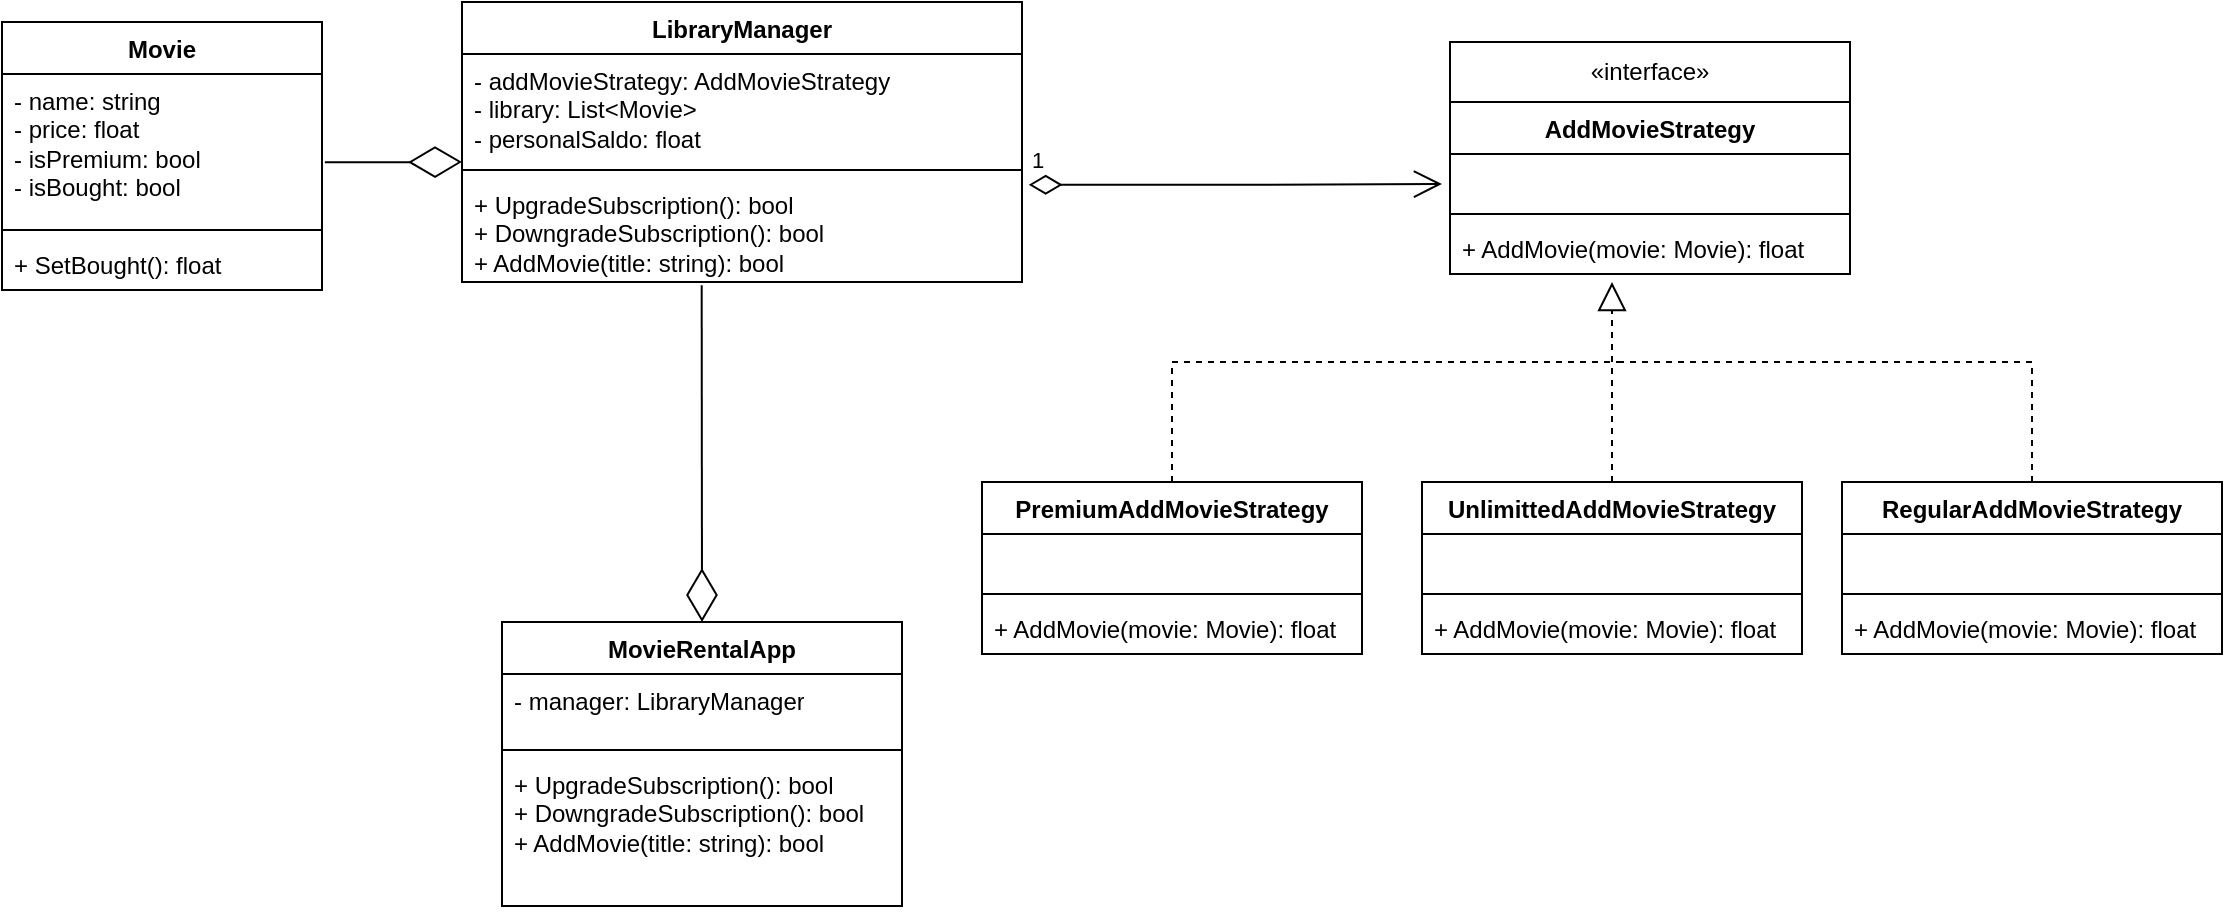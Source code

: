 <mxfile version="21.2.1" type="device">
  <diagram name="Strona-1" id="gNmaTrBuXoak7hFyW6bI">
    <mxGraphModel dx="2328" dy="713" grid="1" gridSize="10" guides="1" tooltips="1" connect="1" arrows="1" fold="1" page="1" pageScale="1" pageWidth="827" pageHeight="1169" math="0" shadow="0">
      <root>
        <mxCell id="0" />
        <mxCell id="1" parent="0" />
        <mxCell id="0wolw2hu3ZJHhxNFE0z5-1" value="AddMovieStrategy" style="swimlane;fontStyle=1;align=center;verticalAlign=top;childLayout=stackLayout;horizontal=1;startSize=26;horizontalStack=0;resizeParent=1;resizeParentMax=0;resizeLast=0;collapsible=1;marginBottom=0;whiteSpace=wrap;html=1;" parent="1" vertex="1">
          <mxGeometry x="414" y="300" width="200" height="86" as="geometry" />
        </mxCell>
        <mxCell id="0wolw2hu3ZJHhxNFE0z5-2" value="&amp;nbsp;" style="text;strokeColor=none;fillColor=none;align=left;verticalAlign=top;spacingLeft=4;spacingRight=4;overflow=hidden;rotatable=0;points=[[0,0.5],[1,0.5]];portConstraint=eastwest;whiteSpace=wrap;html=1;" parent="0wolw2hu3ZJHhxNFE0z5-1" vertex="1">
          <mxGeometry y="26" width="200" height="26" as="geometry" />
        </mxCell>
        <mxCell id="0wolw2hu3ZJHhxNFE0z5-3" value="" style="line;strokeWidth=1;fillColor=none;align=left;verticalAlign=middle;spacingTop=-1;spacingLeft=3;spacingRight=3;rotatable=0;labelPosition=right;points=[];portConstraint=eastwest;strokeColor=inherit;" parent="0wolw2hu3ZJHhxNFE0z5-1" vertex="1">
          <mxGeometry y="52" width="200" height="8" as="geometry" />
        </mxCell>
        <mxCell id="0wolw2hu3ZJHhxNFE0z5-4" value="+ AddMovie(movie: Movie): float" style="text;strokeColor=none;fillColor=none;align=left;verticalAlign=top;spacingLeft=4;spacingRight=4;overflow=hidden;rotatable=0;points=[[0,0.5],[1,0.5]];portConstraint=eastwest;whiteSpace=wrap;html=1;" parent="0wolw2hu3ZJHhxNFE0z5-1" vertex="1">
          <mxGeometry y="60" width="200" height="26" as="geometry" />
        </mxCell>
        <mxCell id="0wolw2hu3ZJHhxNFE0z5-5" value="«interface»&lt;br&gt;" style="html=1;whiteSpace=wrap;" parent="1" vertex="1">
          <mxGeometry x="414" y="270" width="200" height="30" as="geometry" />
        </mxCell>
        <mxCell id="0wolw2hu3ZJHhxNFE0z5-6" value="LibraryManager" style="swimlane;fontStyle=1;align=center;verticalAlign=top;childLayout=stackLayout;horizontal=1;startSize=26;horizontalStack=0;resizeParent=1;resizeParentMax=0;resizeLast=0;collapsible=1;marginBottom=0;whiteSpace=wrap;html=1;" parent="1" vertex="1">
          <mxGeometry x="-80" y="250" width="280" height="140" as="geometry" />
        </mxCell>
        <mxCell id="0wolw2hu3ZJHhxNFE0z5-7" value="- addMovieStrategy: AddMovieStrategy&lt;br&gt;- library: List&amp;lt;Movie&amp;gt;&lt;br&gt;- personalSaldo: float" style="text;strokeColor=none;fillColor=none;align=left;verticalAlign=top;spacingLeft=4;spacingRight=4;overflow=hidden;rotatable=0;points=[[0,0.5],[1,0.5]];portConstraint=eastwest;whiteSpace=wrap;html=1;" parent="0wolw2hu3ZJHhxNFE0z5-6" vertex="1">
          <mxGeometry y="26" width="280" height="54" as="geometry" />
        </mxCell>
        <mxCell id="0wolw2hu3ZJHhxNFE0z5-8" value="" style="line;strokeWidth=1;fillColor=none;align=left;verticalAlign=middle;spacingTop=-1;spacingLeft=3;spacingRight=3;rotatable=0;labelPosition=right;points=[];portConstraint=eastwest;strokeColor=inherit;" parent="0wolw2hu3ZJHhxNFE0z5-6" vertex="1">
          <mxGeometry y="80" width="280" height="8" as="geometry" />
        </mxCell>
        <mxCell id="0wolw2hu3ZJHhxNFE0z5-9" value="+ UpgradeSubscription(): bool&lt;br&gt;+ DowngradeSubscription(): bool&lt;br&gt;+ AddMovie(title: string): bool" style="text;strokeColor=none;fillColor=none;align=left;verticalAlign=top;spacingLeft=4;spacingRight=4;overflow=hidden;rotatable=0;points=[[0,0.5],[1,0.5]];portConstraint=eastwest;whiteSpace=wrap;html=1;" parent="0wolw2hu3ZJHhxNFE0z5-6" vertex="1">
          <mxGeometry y="88" width="280" height="52" as="geometry" />
        </mxCell>
        <mxCell id="0wolw2hu3ZJHhxNFE0z5-10" value="PremiumAddMovieStrategy" style="swimlane;fontStyle=1;align=center;verticalAlign=top;childLayout=stackLayout;horizontal=1;startSize=26;horizontalStack=0;resizeParent=1;resizeParentMax=0;resizeLast=0;collapsible=1;marginBottom=0;whiteSpace=wrap;html=1;" parent="1" vertex="1">
          <mxGeometry x="180" y="490" width="190" height="86" as="geometry" />
        </mxCell>
        <mxCell id="0wolw2hu3ZJHhxNFE0z5-11" value="&amp;nbsp;" style="text;strokeColor=none;fillColor=none;align=left;verticalAlign=top;spacingLeft=4;spacingRight=4;overflow=hidden;rotatable=0;points=[[0,0.5],[1,0.5]];portConstraint=eastwest;whiteSpace=wrap;html=1;" parent="0wolw2hu3ZJHhxNFE0z5-10" vertex="1">
          <mxGeometry y="26" width="190" height="26" as="geometry" />
        </mxCell>
        <mxCell id="0wolw2hu3ZJHhxNFE0z5-12" value="" style="line;strokeWidth=1;fillColor=none;align=left;verticalAlign=middle;spacingTop=-1;spacingLeft=3;spacingRight=3;rotatable=0;labelPosition=right;points=[];portConstraint=eastwest;strokeColor=inherit;" parent="0wolw2hu3ZJHhxNFE0z5-10" vertex="1">
          <mxGeometry y="52" width="190" height="8" as="geometry" />
        </mxCell>
        <mxCell id="0wolw2hu3ZJHhxNFE0z5-13" value="+ AddMovie(movie: Movie): float" style="text;strokeColor=none;fillColor=none;align=left;verticalAlign=top;spacingLeft=4;spacingRight=4;overflow=hidden;rotatable=0;points=[[0,0.5],[1,0.5]];portConstraint=eastwest;whiteSpace=wrap;html=1;" parent="0wolw2hu3ZJHhxNFE0z5-10" vertex="1">
          <mxGeometry y="60" width="190" height="26" as="geometry" />
        </mxCell>
        <mxCell id="0wolw2hu3ZJHhxNFE0z5-14" value="UnlimittedAddMovieStrategy" style="swimlane;fontStyle=1;align=center;verticalAlign=top;childLayout=stackLayout;horizontal=1;startSize=26;horizontalStack=0;resizeParent=1;resizeParentMax=0;resizeLast=0;collapsible=1;marginBottom=0;whiteSpace=wrap;html=1;" parent="1" vertex="1">
          <mxGeometry x="400" y="490" width="190" height="86" as="geometry" />
        </mxCell>
        <mxCell id="0wolw2hu3ZJHhxNFE0z5-15" value="&amp;nbsp;" style="text;strokeColor=none;fillColor=none;align=left;verticalAlign=top;spacingLeft=4;spacingRight=4;overflow=hidden;rotatable=0;points=[[0,0.5],[1,0.5]];portConstraint=eastwest;whiteSpace=wrap;html=1;" parent="0wolw2hu3ZJHhxNFE0z5-14" vertex="1">
          <mxGeometry y="26" width="190" height="26" as="geometry" />
        </mxCell>
        <mxCell id="0wolw2hu3ZJHhxNFE0z5-16" value="" style="line;strokeWidth=1;fillColor=none;align=left;verticalAlign=middle;spacingTop=-1;spacingLeft=3;spacingRight=3;rotatable=0;labelPosition=right;points=[];portConstraint=eastwest;strokeColor=inherit;" parent="0wolw2hu3ZJHhxNFE0z5-14" vertex="1">
          <mxGeometry y="52" width="190" height="8" as="geometry" />
        </mxCell>
        <mxCell id="0wolw2hu3ZJHhxNFE0z5-17" value="+ AddMovie(movie: Movie): float" style="text;strokeColor=none;fillColor=none;align=left;verticalAlign=top;spacingLeft=4;spacingRight=4;overflow=hidden;rotatable=0;points=[[0,0.5],[1,0.5]];portConstraint=eastwest;whiteSpace=wrap;html=1;" parent="0wolw2hu3ZJHhxNFE0z5-14" vertex="1">
          <mxGeometry y="60" width="190" height="26" as="geometry" />
        </mxCell>
        <mxCell id="0wolw2hu3ZJHhxNFE0z5-18" value="RegularAddMovieStrategy" style="swimlane;fontStyle=1;align=center;verticalAlign=top;childLayout=stackLayout;horizontal=1;startSize=26;horizontalStack=0;resizeParent=1;resizeParentMax=0;resizeLast=0;collapsible=1;marginBottom=0;whiteSpace=wrap;html=1;" parent="1" vertex="1">
          <mxGeometry x="610" y="490" width="190" height="86" as="geometry" />
        </mxCell>
        <mxCell id="0wolw2hu3ZJHhxNFE0z5-19" value="&amp;nbsp;" style="text;strokeColor=none;fillColor=none;align=left;verticalAlign=top;spacingLeft=4;spacingRight=4;overflow=hidden;rotatable=0;points=[[0,0.5],[1,0.5]];portConstraint=eastwest;whiteSpace=wrap;html=1;" parent="0wolw2hu3ZJHhxNFE0z5-18" vertex="1">
          <mxGeometry y="26" width="190" height="26" as="geometry" />
        </mxCell>
        <mxCell id="0wolw2hu3ZJHhxNFE0z5-20" value="" style="line;strokeWidth=1;fillColor=none;align=left;verticalAlign=middle;spacingTop=-1;spacingLeft=3;spacingRight=3;rotatable=0;labelPosition=right;points=[];portConstraint=eastwest;strokeColor=inherit;" parent="0wolw2hu3ZJHhxNFE0z5-18" vertex="1">
          <mxGeometry y="52" width="190" height="8" as="geometry" />
        </mxCell>
        <mxCell id="0wolw2hu3ZJHhxNFE0z5-21" value="+ AddMovie(movie: Movie): float" style="text;strokeColor=none;fillColor=none;align=left;verticalAlign=top;spacingLeft=4;spacingRight=4;overflow=hidden;rotatable=0;points=[[0,0.5],[1,0.5]];portConstraint=eastwest;whiteSpace=wrap;html=1;" parent="0wolw2hu3ZJHhxNFE0z5-18" vertex="1">
          <mxGeometry y="60" width="190" height="26" as="geometry" />
        </mxCell>
        <mxCell id="0wolw2hu3ZJHhxNFE0z5-22" value="Movie" style="swimlane;fontStyle=1;align=center;verticalAlign=top;childLayout=stackLayout;horizontal=1;startSize=26;horizontalStack=0;resizeParent=1;resizeParentMax=0;resizeLast=0;collapsible=1;marginBottom=0;whiteSpace=wrap;html=1;" parent="1" vertex="1">
          <mxGeometry x="-310" y="260" width="160" height="134" as="geometry" />
        </mxCell>
        <mxCell id="0wolw2hu3ZJHhxNFE0z5-23" value="- name: string&lt;br&gt;- price: float&lt;br&gt;- isPremium: bool&lt;br&gt;- isBought: bool" style="text;strokeColor=none;fillColor=none;align=left;verticalAlign=top;spacingLeft=4;spacingRight=4;overflow=hidden;rotatable=0;points=[[0,0.5],[1,0.5]];portConstraint=eastwest;whiteSpace=wrap;html=1;" parent="0wolw2hu3ZJHhxNFE0z5-22" vertex="1">
          <mxGeometry y="26" width="160" height="74" as="geometry" />
        </mxCell>
        <mxCell id="0wolw2hu3ZJHhxNFE0z5-24" value="" style="line;strokeWidth=1;fillColor=none;align=left;verticalAlign=middle;spacingTop=-1;spacingLeft=3;spacingRight=3;rotatable=0;labelPosition=right;points=[];portConstraint=eastwest;strokeColor=inherit;" parent="0wolw2hu3ZJHhxNFE0z5-22" vertex="1">
          <mxGeometry y="100" width="160" height="8" as="geometry" />
        </mxCell>
        <mxCell id="0wolw2hu3ZJHhxNFE0z5-25" value="+ SetBought(): float" style="text;strokeColor=none;fillColor=none;align=left;verticalAlign=top;spacingLeft=4;spacingRight=4;overflow=hidden;rotatable=0;points=[[0,0.5],[1,0.5]];portConstraint=eastwest;whiteSpace=wrap;html=1;" parent="0wolw2hu3ZJHhxNFE0z5-22" vertex="1">
          <mxGeometry y="108" width="160" height="26" as="geometry" />
        </mxCell>
        <mxCell id="0wolw2hu3ZJHhxNFE0z5-26" value="MovieRentalApp" style="swimlane;fontStyle=1;align=center;verticalAlign=top;childLayout=stackLayout;horizontal=1;startSize=26;horizontalStack=0;resizeParent=1;resizeParentMax=0;resizeLast=0;collapsible=1;marginBottom=0;whiteSpace=wrap;html=1;" parent="1" vertex="1">
          <mxGeometry x="-60" y="560" width="200" height="142" as="geometry" />
        </mxCell>
        <mxCell id="0wolw2hu3ZJHhxNFE0z5-27" value="- manager: LibraryManager" style="text;strokeColor=none;fillColor=none;align=left;verticalAlign=top;spacingLeft=4;spacingRight=4;overflow=hidden;rotatable=0;points=[[0,0.5],[1,0.5]];portConstraint=eastwest;whiteSpace=wrap;html=1;" parent="0wolw2hu3ZJHhxNFE0z5-26" vertex="1">
          <mxGeometry y="26" width="200" height="34" as="geometry" />
        </mxCell>
        <mxCell id="0wolw2hu3ZJHhxNFE0z5-28" value="" style="line;strokeWidth=1;fillColor=none;align=left;verticalAlign=middle;spacingTop=-1;spacingLeft=3;spacingRight=3;rotatable=0;labelPosition=right;points=[];portConstraint=eastwest;strokeColor=inherit;" parent="0wolw2hu3ZJHhxNFE0z5-26" vertex="1">
          <mxGeometry y="60" width="200" height="8" as="geometry" />
        </mxCell>
        <mxCell id="0wolw2hu3ZJHhxNFE0z5-29" value="+ UpgradeSubscription(): bool&lt;br style=&quot;border-color: var(--border-color);&quot;&gt;+ DowngradeSubscription(): bool&lt;br&gt;+ AddMovie(title: string): bool" style="text;strokeColor=none;fillColor=none;align=left;verticalAlign=top;spacingLeft=4;spacingRight=4;overflow=hidden;rotatable=0;points=[[0,0.5],[1,0.5]];portConstraint=eastwest;whiteSpace=wrap;html=1;" parent="0wolw2hu3ZJHhxNFE0z5-26" vertex="1">
          <mxGeometry y="68" width="200" height="74" as="geometry" />
        </mxCell>
        <mxCell id="35rs4L3Gy6gcNqTRMxpw-1" value="1" style="endArrow=open;html=1;endSize=12;startArrow=diamondThin;startSize=14;startFill=0;edgeStyle=orthogonalEdgeStyle;align=left;verticalAlign=bottom;rounded=0;exitX=1.012;exitY=0.065;exitDx=0;exitDy=0;exitPerimeter=0;" edge="1" parent="1" source="0wolw2hu3ZJHhxNFE0z5-9">
          <mxGeometry x="-1" y="3" relative="1" as="geometry">
            <mxPoint x="211.4" y="357.786" as="sourcePoint" />
            <mxPoint x="410" y="341" as="targetPoint" />
          </mxGeometry>
        </mxCell>
        <mxCell id="35rs4L3Gy6gcNqTRMxpw-2" value="" style="endArrow=block;dashed=1;endFill=0;endSize=12;html=1;rounded=0;exitX=0.5;exitY=0;exitDx=0;exitDy=0;" edge="1" parent="1" source="0wolw2hu3ZJHhxNFE0z5-14">
          <mxGeometry width="160" relative="1" as="geometry">
            <mxPoint x="220" y="510" as="sourcePoint" />
            <mxPoint x="495" y="390" as="targetPoint" />
          </mxGeometry>
        </mxCell>
        <mxCell id="35rs4L3Gy6gcNqTRMxpw-3" value="" style="endArrow=none;dashed=1;html=1;rounded=0;entryX=0.5;entryY=0;entryDx=0;entryDy=0;" edge="1" parent="1" target="0wolw2hu3ZJHhxNFE0z5-10">
          <mxGeometry width="50" height="50" relative="1" as="geometry">
            <mxPoint x="500" y="430" as="sourcePoint" />
            <mxPoint x="330" y="480" as="targetPoint" />
            <Array as="points">
              <mxPoint x="275" y="430" />
            </Array>
          </mxGeometry>
        </mxCell>
        <mxCell id="35rs4L3Gy6gcNqTRMxpw-4" value="" style="endArrow=none;dashed=1;html=1;rounded=0;exitX=0.5;exitY=0;exitDx=0;exitDy=0;" edge="1" parent="1" source="0wolw2hu3ZJHhxNFE0z5-18">
          <mxGeometry width="50" height="50" relative="1" as="geometry">
            <mxPoint x="280" y="530" as="sourcePoint" />
            <mxPoint x="500" y="430" as="targetPoint" />
            <Array as="points">
              <mxPoint x="705" y="430" />
            </Array>
          </mxGeometry>
        </mxCell>
        <mxCell id="35rs4L3Gy6gcNqTRMxpw-9" value="" style="endArrow=diamondThin;endFill=0;endSize=24;html=1;rounded=0;entryX=0.5;entryY=0;entryDx=0;entryDy=0;exitX=0.428;exitY=1.031;exitDx=0;exitDy=0;exitPerimeter=0;" edge="1" parent="1" source="0wolw2hu3ZJHhxNFE0z5-9" target="0wolw2hu3ZJHhxNFE0z5-26">
          <mxGeometry width="160" relative="1" as="geometry">
            <mxPoint x="-40" y="470" as="sourcePoint" />
            <mxPoint x="120" y="470" as="targetPoint" />
          </mxGeometry>
        </mxCell>
        <mxCell id="35rs4L3Gy6gcNqTRMxpw-10" value="" style="endArrow=diamondThin;endFill=0;endSize=24;html=1;rounded=0;entryX=0;entryY=0;entryDx=0;entryDy=0;entryPerimeter=0;exitX=1.009;exitY=0.597;exitDx=0;exitDy=0;exitPerimeter=0;" edge="1" parent="1" source="0wolw2hu3ZJHhxNFE0z5-23" target="0wolw2hu3ZJHhxNFE0z5-8">
          <mxGeometry width="160" relative="1" as="geometry">
            <mxPoint x="-190" y="420" as="sourcePoint" />
            <mxPoint x="-30" y="420" as="targetPoint" />
          </mxGeometry>
        </mxCell>
      </root>
    </mxGraphModel>
  </diagram>
</mxfile>
